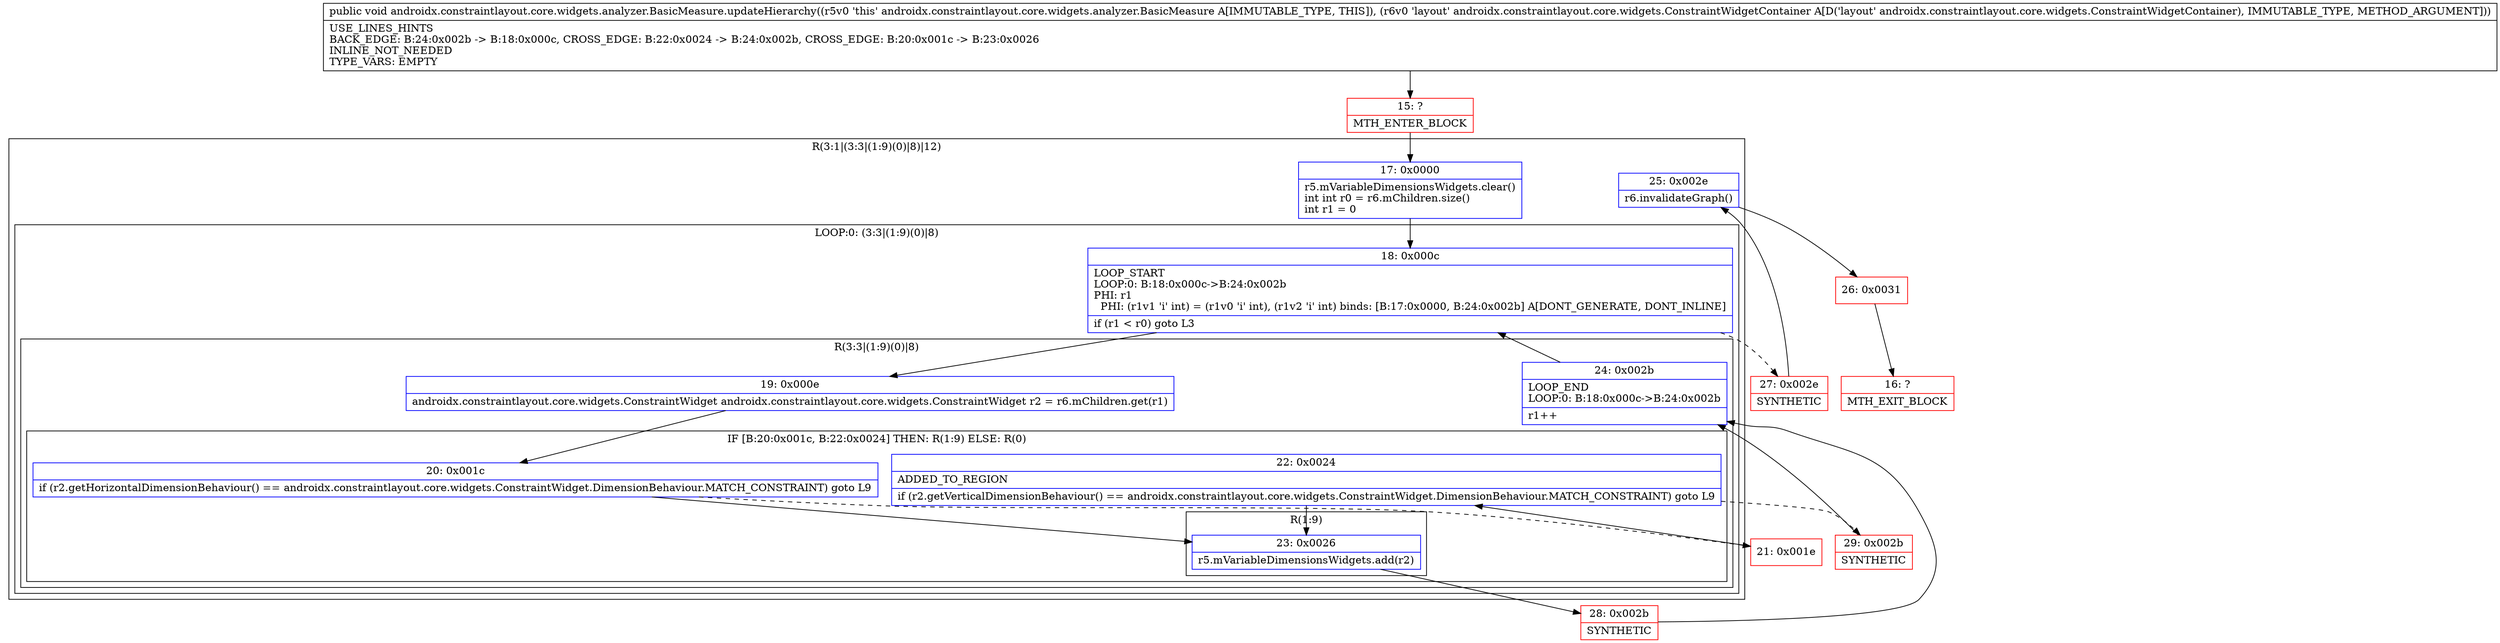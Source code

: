 digraph "CFG forandroidx.constraintlayout.core.widgets.analyzer.BasicMeasure.updateHierarchy(Landroidx\/constraintlayout\/core\/widgets\/ConstraintWidgetContainer;)V" {
subgraph cluster_Region_2009862500 {
label = "R(3:1|(3:3|(1:9)(0)|8)|12)";
node [shape=record,color=blue];
Node_17 [shape=record,label="{17\:\ 0x0000|r5.mVariableDimensionsWidgets.clear()\lint int r0 = r6.mChildren.size()\lint r1 = 0\l}"];
subgraph cluster_LoopRegion_1986296997 {
label = "LOOP:0: (3:3|(1:9)(0)|8)";
node [shape=record,color=blue];
Node_18 [shape=record,label="{18\:\ 0x000c|LOOP_START\lLOOP:0: B:18:0x000c\-\>B:24:0x002b\lPHI: r1 \l  PHI: (r1v1 'i' int) = (r1v0 'i' int), (r1v2 'i' int) binds: [B:17:0x0000, B:24:0x002b] A[DONT_GENERATE, DONT_INLINE]\l|if (r1 \< r0) goto L3\l}"];
subgraph cluster_Region_1192920490 {
label = "R(3:3|(1:9)(0)|8)";
node [shape=record,color=blue];
Node_19 [shape=record,label="{19\:\ 0x000e|androidx.constraintlayout.core.widgets.ConstraintWidget androidx.constraintlayout.core.widgets.ConstraintWidget r2 = r6.mChildren.get(r1)\l}"];
subgraph cluster_IfRegion_1902452883 {
label = "IF [B:20:0x001c, B:22:0x0024] THEN: R(1:9) ELSE: R(0)";
node [shape=record,color=blue];
Node_20 [shape=record,label="{20\:\ 0x001c|if (r2.getHorizontalDimensionBehaviour() == androidx.constraintlayout.core.widgets.ConstraintWidget.DimensionBehaviour.MATCH_CONSTRAINT) goto L9\l}"];
Node_22 [shape=record,label="{22\:\ 0x0024|ADDED_TO_REGION\l|if (r2.getVerticalDimensionBehaviour() == androidx.constraintlayout.core.widgets.ConstraintWidget.DimensionBehaviour.MATCH_CONSTRAINT) goto L9\l}"];
subgraph cluster_Region_1723160810 {
label = "R(1:9)";
node [shape=record,color=blue];
Node_23 [shape=record,label="{23\:\ 0x0026|r5.mVariableDimensionsWidgets.add(r2)\l}"];
}
subgraph cluster_Region_952231337 {
label = "R(0)";
node [shape=record,color=blue];
}
}
Node_24 [shape=record,label="{24\:\ 0x002b|LOOP_END\lLOOP:0: B:18:0x000c\-\>B:24:0x002b\l|r1++\l}"];
}
}
Node_25 [shape=record,label="{25\:\ 0x002e|r6.invalidateGraph()\l}"];
}
Node_15 [shape=record,color=red,label="{15\:\ ?|MTH_ENTER_BLOCK\l}"];
Node_21 [shape=record,color=red,label="{21\:\ 0x001e}"];
Node_29 [shape=record,color=red,label="{29\:\ 0x002b|SYNTHETIC\l}"];
Node_28 [shape=record,color=red,label="{28\:\ 0x002b|SYNTHETIC\l}"];
Node_27 [shape=record,color=red,label="{27\:\ 0x002e|SYNTHETIC\l}"];
Node_26 [shape=record,color=red,label="{26\:\ 0x0031}"];
Node_16 [shape=record,color=red,label="{16\:\ ?|MTH_EXIT_BLOCK\l}"];
MethodNode[shape=record,label="{public void androidx.constraintlayout.core.widgets.analyzer.BasicMeasure.updateHierarchy((r5v0 'this' androidx.constraintlayout.core.widgets.analyzer.BasicMeasure A[IMMUTABLE_TYPE, THIS]), (r6v0 'layout' androidx.constraintlayout.core.widgets.ConstraintWidgetContainer A[D('layout' androidx.constraintlayout.core.widgets.ConstraintWidgetContainer), IMMUTABLE_TYPE, METHOD_ARGUMENT]))  | USE_LINES_HINTS\lBACK_EDGE: B:24:0x002b \-\> B:18:0x000c, CROSS_EDGE: B:22:0x0024 \-\> B:24:0x002b, CROSS_EDGE: B:20:0x001c \-\> B:23:0x0026\lINLINE_NOT_NEEDED\lTYPE_VARS: EMPTY\l}"];
MethodNode -> Node_15;Node_17 -> Node_18;
Node_18 -> Node_19;
Node_18 -> Node_27[style=dashed];
Node_19 -> Node_20;
Node_20 -> Node_21[style=dashed];
Node_20 -> Node_23;
Node_22 -> Node_23;
Node_22 -> Node_29[style=dashed];
Node_23 -> Node_28;
Node_24 -> Node_18;
Node_25 -> Node_26;
Node_15 -> Node_17;
Node_21 -> Node_22;
Node_29 -> Node_24;
Node_28 -> Node_24;
Node_27 -> Node_25;
Node_26 -> Node_16;
}

